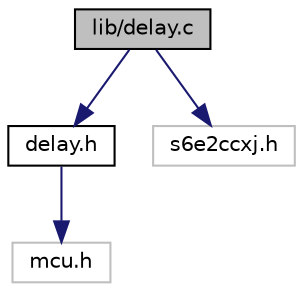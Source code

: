 digraph "lib/delay.c"
{
 // LATEX_PDF_SIZE
  edge [fontname="Helvetica",fontsize="10",labelfontname="Helvetica",labelfontsize="10"];
  node [fontname="Helvetica",fontsize="10",shape=record];
  Node1 [label="lib/delay.c",height=0.2,width=0.4,color="black", fillcolor="grey75", style="filled", fontcolor="black",tooltip=" "];
  Node1 -> Node2 [color="midnightblue",fontsize="10",style="solid",fontname="Helvetica"];
  Node2 [label="delay.h",height=0.2,width=0.4,color="black", fillcolor="white", style="filled",URL="$delay_8h.html",tooltip="You can use delay.h to set delays in microseconds. For example if you want to stop the controller for..."];
  Node2 -> Node3 [color="midnightblue",fontsize="10",style="solid",fontname="Helvetica"];
  Node3 [label="mcu.h",height=0.2,width=0.4,color="grey75", fillcolor="white", style="filled",tooltip=" "];
  Node1 -> Node4 [color="midnightblue",fontsize="10",style="solid",fontname="Helvetica"];
  Node4 [label="s6e2ccxj.h",height=0.2,width=0.4,color="grey75", fillcolor="white", style="filled",tooltip=" "];
}
